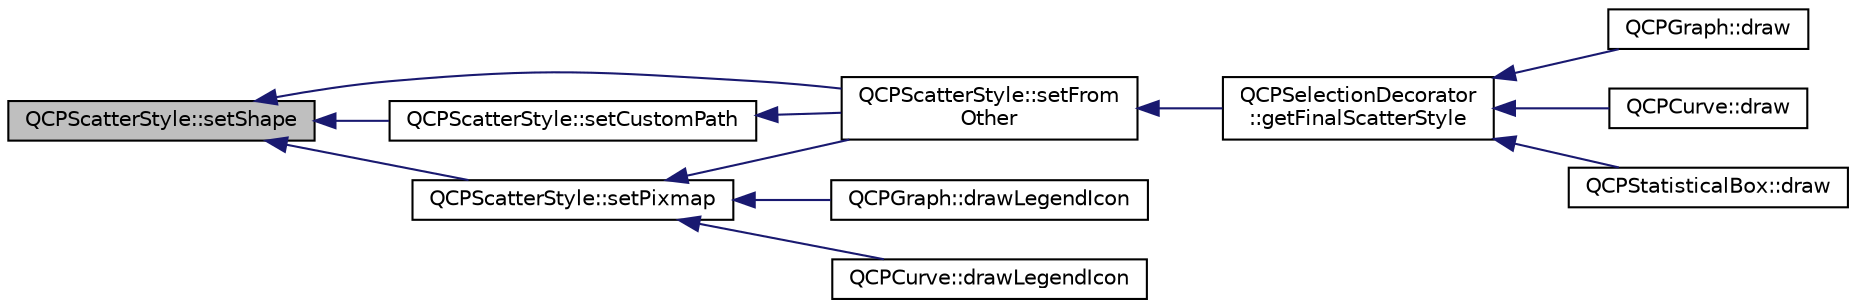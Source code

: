 digraph "QCPScatterStyle::setShape"
{
  edge [fontname="Helvetica",fontsize="10",labelfontname="Helvetica",labelfontsize="10"];
  node [fontname="Helvetica",fontsize="10",shape=record];
  rankdir="LR";
  Node150 [label="QCPScatterStyle::setShape",height=0.2,width=0.4,color="black", fillcolor="grey75", style="filled", fontcolor="black"];
  Node150 -> Node151 [dir="back",color="midnightblue",fontsize="10",style="solid",fontname="Helvetica"];
  Node151 [label="QCPScatterStyle::setFrom\lOther",height=0.2,width=0.4,color="black", fillcolor="white", style="filled",URL="$class_q_c_p_scatter_style.html#a7d59ba8864914f765817841089e436f1"];
  Node151 -> Node152 [dir="back",color="midnightblue",fontsize="10",style="solid",fontname="Helvetica"];
  Node152 [label="QCPSelectionDecorator\l::getFinalScatterStyle",height=0.2,width=0.4,color="black", fillcolor="white", style="filled",URL="$class_q_c_p_selection_decorator.html#a1277b373248896bc70e8cc1de96da9fa"];
  Node152 -> Node153 [dir="back",color="midnightblue",fontsize="10",style="solid",fontname="Helvetica"];
  Node153 [label="QCPGraph::draw",height=0.2,width=0.4,color="black", fillcolor="white", style="filled",URL="$class_q_c_p_graph.html#a2b0849598f06e834b43ce18cd13bcdc3"];
  Node152 -> Node154 [dir="back",color="midnightblue",fontsize="10",style="solid",fontname="Helvetica"];
  Node154 [label="QCPCurve::draw",height=0.2,width=0.4,color="black", fillcolor="white", style="filled",URL="$class_q_c_p_curve.html#ac199d41d23865cd68bd7b598308a4433"];
  Node152 -> Node155 [dir="back",color="midnightblue",fontsize="10",style="solid",fontname="Helvetica"];
  Node155 [label="QCPStatisticalBox::draw",height=0.2,width=0.4,color="black", fillcolor="white", style="filled",URL="$class_q_c_p_statistical_box.html#afcff35fa79728cfe10e80e0702014fea"];
  Node150 -> Node156 [dir="back",color="midnightblue",fontsize="10",style="solid",fontname="Helvetica"];
  Node156 [label="QCPScatterStyle::setPixmap",height=0.2,width=0.4,color="black", fillcolor="white", style="filled",URL="$class_q_c_p_scatter_style.html#a5fb611d46acfac520d7b89a1c71d9246"];
  Node156 -> Node151 [dir="back",color="midnightblue",fontsize="10",style="solid",fontname="Helvetica"];
  Node156 -> Node157 [dir="back",color="midnightblue",fontsize="10",style="solid",fontname="Helvetica"];
  Node157 [label="QCPGraph::drawLegendIcon",height=0.2,width=0.4,color="black", fillcolor="white", style="filled",URL="$class_q_c_p_graph.html#a6efbab06c400bdb15e28b2d0a4ecc18a"];
  Node156 -> Node158 [dir="back",color="midnightblue",fontsize="10",style="solid",fontname="Helvetica"];
  Node158 [label="QCPCurve::drawLegendIcon",height=0.2,width=0.4,color="black", fillcolor="white", style="filled",URL="$class_q_c_p_curve.html#aac6e94afbce4002d2cd7793250154e84"];
  Node150 -> Node159 [dir="back",color="midnightblue",fontsize="10",style="solid",fontname="Helvetica"];
  Node159 [label="QCPScatterStyle::setCustomPath",height=0.2,width=0.4,color="black", fillcolor="white", style="filled",URL="$class_q_c_p_scatter_style.html#a96a3e949f90b2afe5677ca9412a12a1e"];
  Node159 -> Node151 [dir="back",color="midnightblue",fontsize="10",style="solid",fontname="Helvetica"];
}
